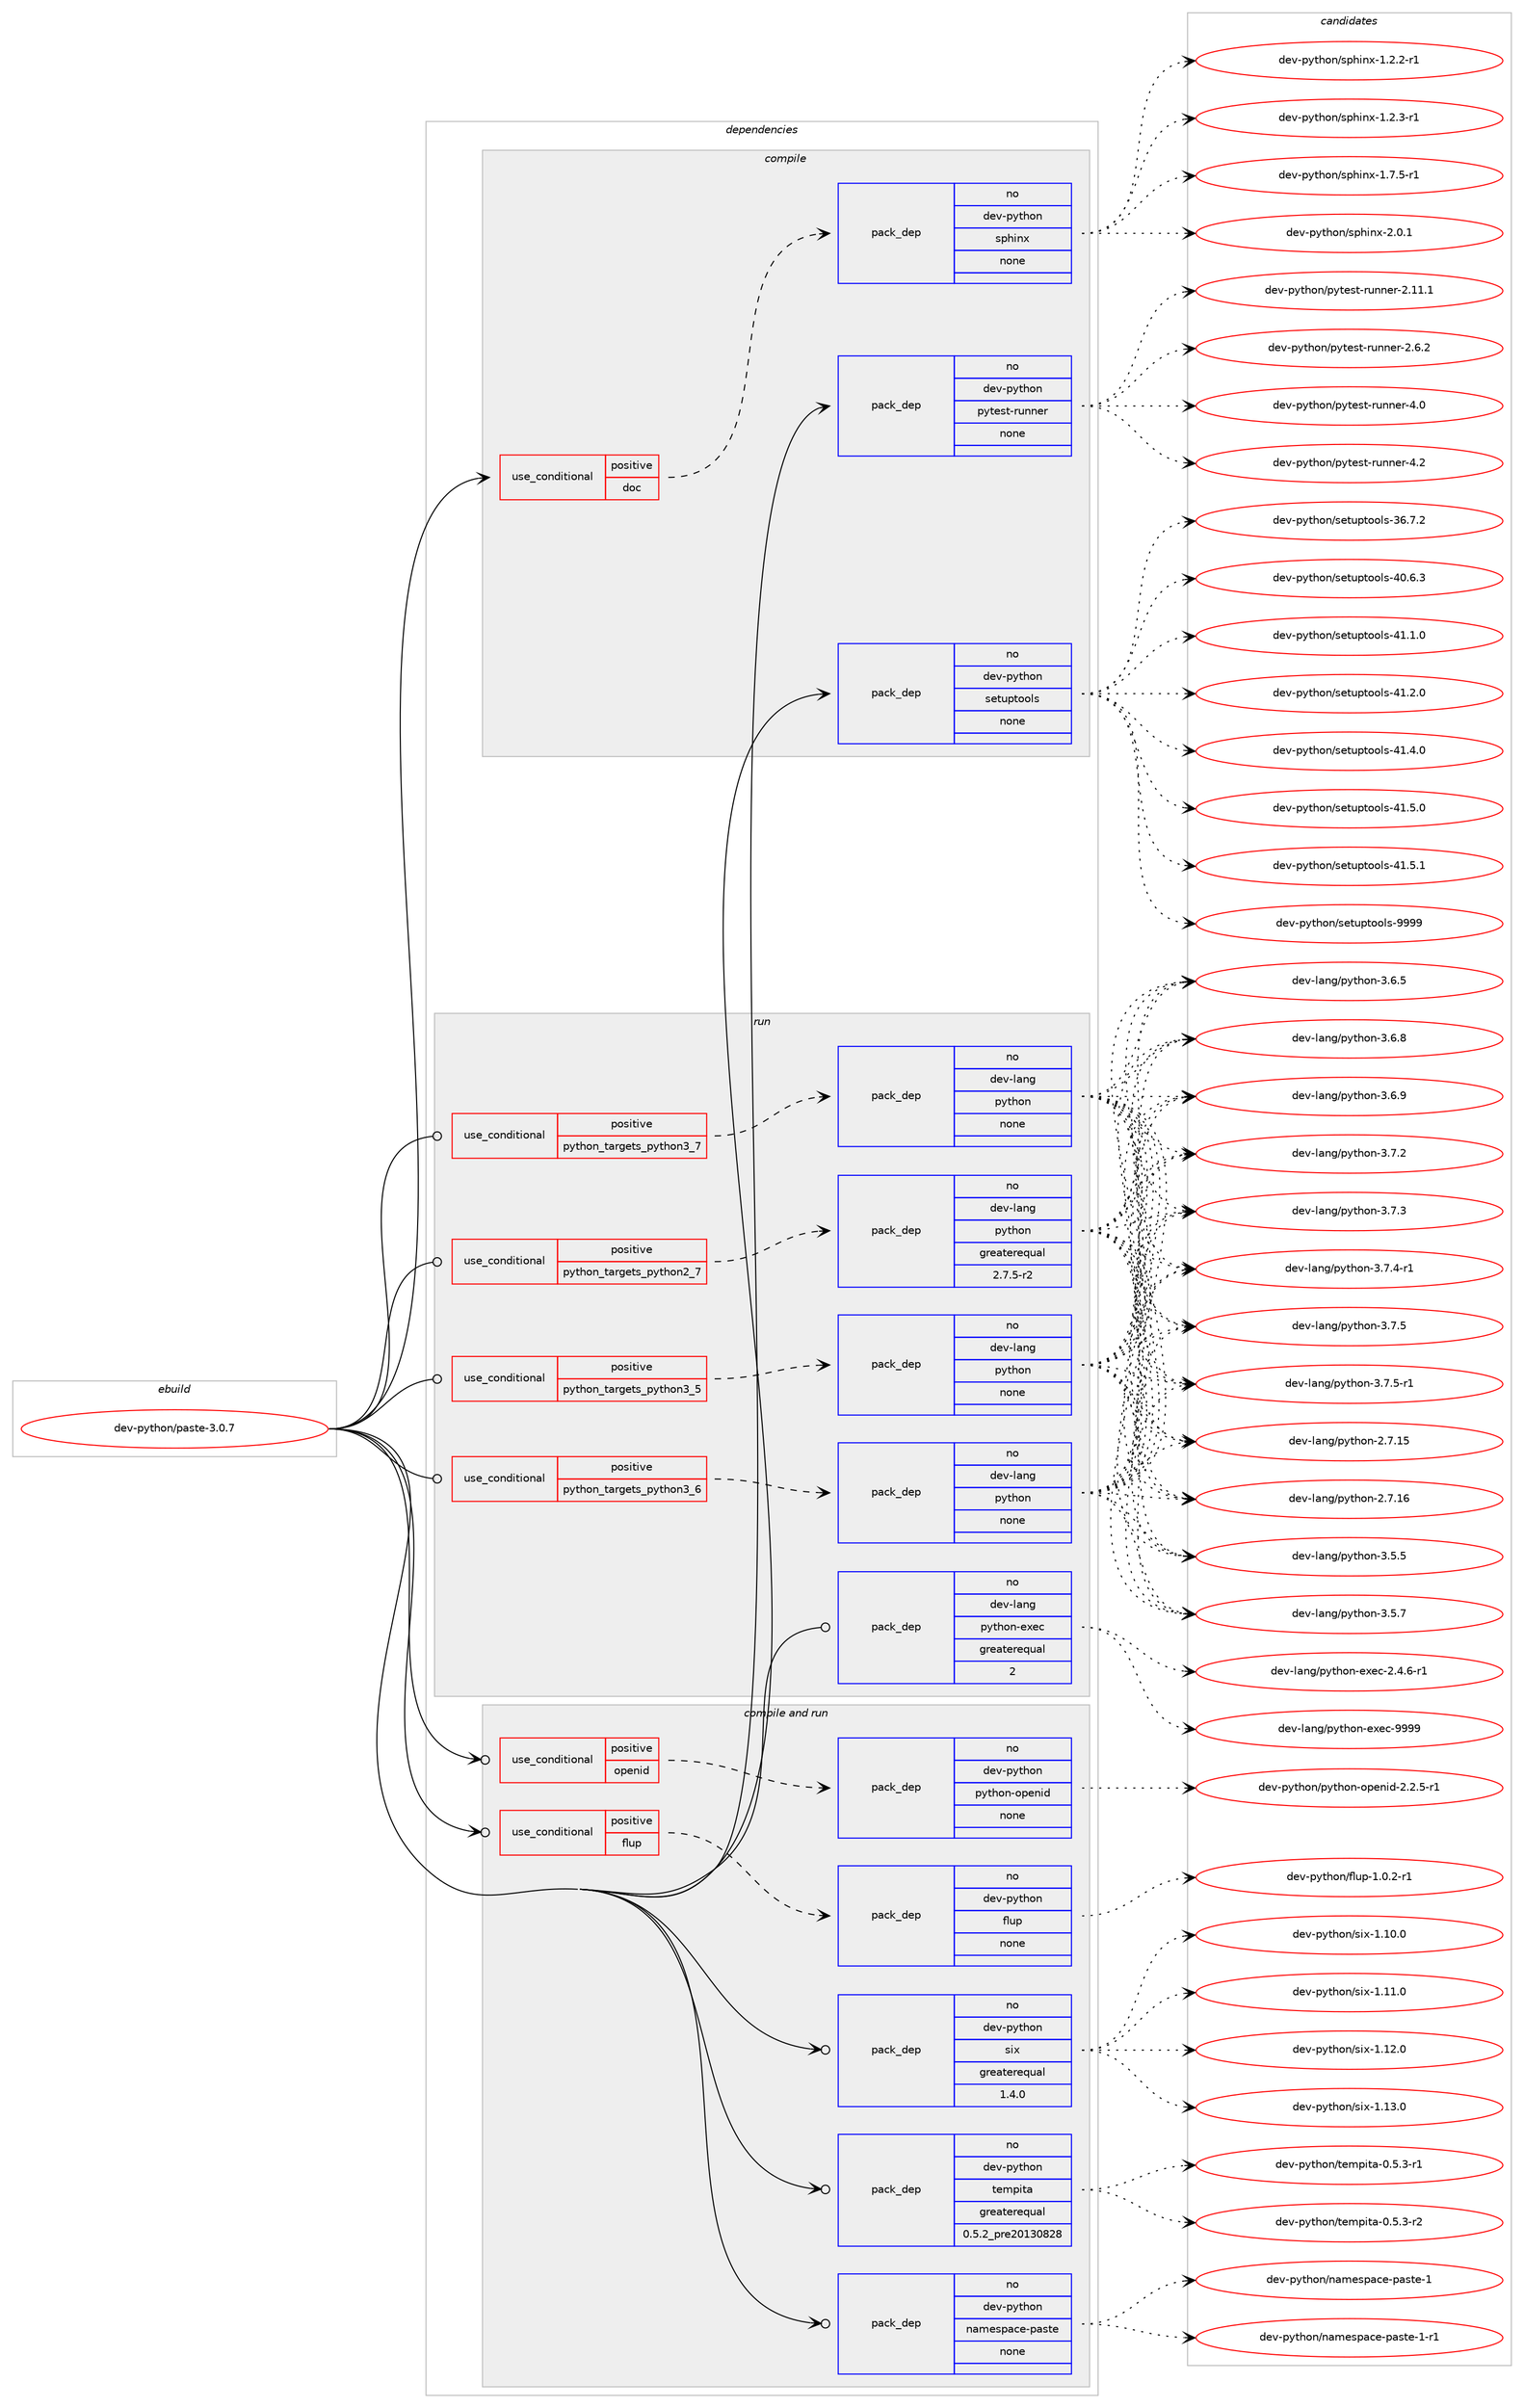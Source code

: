 digraph prolog {

# *************
# Graph options
# *************

newrank=true;
concentrate=true;
compound=true;
graph [rankdir=LR,fontname=Helvetica,fontsize=10,ranksep=1.5];#, ranksep=2.5, nodesep=0.2];
edge  [arrowhead=vee];
node  [fontname=Helvetica,fontsize=10];

# **********
# The ebuild
# **********

subgraph cluster_leftcol {
color=gray;
rank=same;
label=<<i>ebuild</i>>;
id [label="dev-python/paste-3.0.7", color=red, width=4, href="../dev-python/paste-3.0.7.svg"];
}

# ****************
# The dependencies
# ****************

subgraph cluster_midcol {
color=gray;
label=<<i>dependencies</i>>;
subgraph cluster_compile {
fillcolor="#eeeeee";
style=filled;
label=<<i>compile</i>>;
subgraph cond144141 {
dependency620877 [label=<<TABLE BORDER="0" CELLBORDER="1" CELLSPACING="0" CELLPADDING="4"><TR><TD ROWSPAN="3" CELLPADDING="10">use_conditional</TD></TR><TR><TD>positive</TD></TR><TR><TD>doc</TD></TR></TABLE>>, shape=none, color=red];
subgraph pack464896 {
dependency620878 [label=<<TABLE BORDER="0" CELLBORDER="1" CELLSPACING="0" CELLPADDING="4" WIDTH="220"><TR><TD ROWSPAN="6" CELLPADDING="30">pack_dep</TD></TR><TR><TD WIDTH="110">no</TD></TR><TR><TD>dev-python</TD></TR><TR><TD>sphinx</TD></TR><TR><TD>none</TD></TR><TR><TD></TD></TR></TABLE>>, shape=none, color=blue];
}
dependency620877:e -> dependency620878:w [weight=20,style="dashed",arrowhead="vee"];
}
id:e -> dependency620877:w [weight=20,style="solid",arrowhead="vee"];
subgraph pack464897 {
dependency620879 [label=<<TABLE BORDER="0" CELLBORDER="1" CELLSPACING="0" CELLPADDING="4" WIDTH="220"><TR><TD ROWSPAN="6" CELLPADDING="30">pack_dep</TD></TR><TR><TD WIDTH="110">no</TD></TR><TR><TD>dev-python</TD></TR><TR><TD>pytest-runner</TD></TR><TR><TD>none</TD></TR><TR><TD></TD></TR></TABLE>>, shape=none, color=blue];
}
id:e -> dependency620879:w [weight=20,style="solid",arrowhead="vee"];
subgraph pack464898 {
dependency620880 [label=<<TABLE BORDER="0" CELLBORDER="1" CELLSPACING="0" CELLPADDING="4" WIDTH="220"><TR><TD ROWSPAN="6" CELLPADDING="30">pack_dep</TD></TR><TR><TD WIDTH="110">no</TD></TR><TR><TD>dev-python</TD></TR><TR><TD>setuptools</TD></TR><TR><TD>none</TD></TR><TR><TD></TD></TR></TABLE>>, shape=none, color=blue];
}
id:e -> dependency620880:w [weight=20,style="solid",arrowhead="vee"];
}
subgraph cluster_compileandrun {
fillcolor="#eeeeee";
style=filled;
label=<<i>compile and run</i>>;
subgraph cond144142 {
dependency620881 [label=<<TABLE BORDER="0" CELLBORDER="1" CELLSPACING="0" CELLPADDING="4"><TR><TD ROWSPAN="3" CELLPADDING="10">use_conditional</TD></TR><TR><TD>positive</TD></TR><TR><TD>flup</TD></TR></TABLE>>, shape=none, color=red];
subgraph pack464899 {
dependency620882 [label=<<TABLE BORDER="0" CELLBORDER="1" CELLSPACING="0" CELLPADDING="4" WIDTH="220"><TR><TD ROWSPAN="6" CELLPADDING="30">pack_dep</TD></TR><TR><TD WIDTH="110">no</TD></TR><TR><TD>dev-python</TD></TR><TR><TD>flup</TD></TR><TR><TD>none</TD></TR><TR><TD></TD></TR></TABLE>>, shape=none, color=blue];
}
dependency620881:e -> dependency620882:w [weight=20,style="dashed",arrowhead="vee"];
}
id:e -> dependency620881:w [weight=20,style="solid",arrowhead="odotvee"];
subgraph cond144143 {
dependency620883 [label=<<TABLE BORDER="0" CELLBORDER="1" CELLSPACING="0" CELLPADDING="4"><TR><TD ROWSPAN="3" CELLPADDING="10">use_conditional</TD></TR><TR><TD>positive</TD></TR><TR><TD>openid</TD></TR></TABLE>>, shape=none, color=red];
subgraph pack464900 {
dependency620884 [label=<<TABLE BORDER="0" CELLBORDER="1" CELLSPACING="0" CELLPADDING="4" WIDTH="220"><TR><TD ROWSPAN="6" CELLPADDING="30">pack_dep</TD></TR><TR><TD WIDTH="110">no</TD></TR><TR><TD>dev-python</TD></TR><TR><TD>python-openid</TD></TR><TR><TD>none</TD></TR><TR><TD></TD></TR></TABLE>>, shape=none, color=blue];
}
dependency620883:e -> dependency620884:w [weight=20,style="dashed",arrowhead="vee"];
}
id:e -> dependency620883:w [weight=20,style="solid",arrowhead="odotvee"];
subgraph pack464901 {
dependency620885 [label=<<TABLE BORDER="0" CELLBORDER="1" CELLSPACING="0" CELLPADDING="4" WIDTH="220"><TR><TD ROWSPAN="6" CELLPADDING="30">pack_dep</TD></TR><TR><TD WIDTH="110">no</TD></TR><TR><TD>dev-python</TD></TR><TR><TD>namespace-paste</TD></TR><TR><TD>none</TD></TR><TR><TD></TD></TR></TABLE>>, shape=none, color=blue];
}
id:e -> dependency620885:w [weight=20,style="solid",arrowhead="odotvee"];
subgraph pack464902 {
dependency620886 [label=<<TABLE BORDER="0" CELLBORDER="1" CELLSPACING="0" CELLPADDING="4" WIDTH="220"><TR><TD ROWSPAN="6" CELLPADDING="30">pack_dep</TD></TR><TR><TD WIDTH="110">no</TD></TR><TR><TD>dev-python</TD></TR><TR><TD>six</TD></TR><TR><TD>greaterequal</TD></TR><TR><TD>1.4.0</TD></TR></TABLE>>, shape=none, color=blue];
}
id:e -> dependency620886:w [weight=20,style="solid",arrowhead="odotvee"];
subgraph pack464903 {
dependency620887 [label=<<TABLE BORDER="0" CELLBORDER="1" CELLSPACING="0" CELLPADDING="4" WIDTH="220"><TR><TD ROWSPAN="6" CELLPADDING="30">pack_dep</TD></TR><TR><TD WIDTH="110">no</TD></TR><TR><TD>dev-python</TD></TR><TR><TD>tempita</TD></TR><TR><TD>greaterequal</TD></TR><TR><TD>0.5.2_pre20130828</TD></TR></TABLE>>, shape=none, color=blue];
}
id:e -> dependency620887:w [weight=20,style="solid",arrowhead="odotvee"];
}
subgraph cluster_run {
fillcolor="#eeeeee";
style=filled;
label=<<i>run</i>>;
subgraph cond144144 {
dependency620888 [label=<<TABLE BORDER="0" CELLBORDER="1" CELLSPACING="0" CELLPADDING="4"><TR><TD ROWSPAN="3" CELLPADDING="10">use_conditional</TD></TR><TR><TD>positive</TD></TR><TR><TD>python_targets_python2_7</TD></TR></TABLE>>, shape=none, color=red];
subgraph pack464904 {
dependency620889 [label=<<TABLE BORDER="0" CELLBORDER="1" CELLSPACING="0" CELLPADDING="4" WIDTH="220"><TR><TD ROWSPAN="6" CELLPADDING="30">pack_dep</TD></TR><TR><TD WIDTH="110">no</TD></TR><TR><TD>dev-lang</TD></TR><TR><TD>python</TD></TR><TR><TD>greaterequal</TD></TR><TR><TD>2.7.5-r2</TD></TR></TABLE>>, shape=none, color=blue];
}
dependency620888:e -> dependency620889:w [weight=20,style="dashed",arrowhead="vee"];
}
id:e -> dependency620888:w [weight=20,style="solid",arrowhead="odot"];
subgraph cond144145 {
dependency620890 [label=<<TABLE BORDER="0" CELLBORDER="1" CELLSPACING="0" CELLPADDING="4"><TR><TD ROWSPAN="3" CELLPADDING="10">use_conditional</TD></TR><TR><TD>positive</TD></TR><TR><TD>python_targets_python3_5</TD></TR></TABLE>>, shape=none, color=red];
subgraph pack464905 {
dependency620891 [label=<<TABLE BORDER="0" CELLBORDER="1" CELLSPACING="0" CELLPADDING="4" WIDTH="220"><TR><TD ROWSPAN="6" CELLPADDING="30">pack_dep</TD></TR><TR><TD WIDTH="110">no</TD></TR><TR><TD>dev-lang</TD></TR><TR><TD>python</TD></TR><TR><TD>none</TD></TR><TR><TD></TD></TR></TABLE>>, shape=none, color=blue];
}
dependency620890:e -> dependency620891:w [weight=20,style="dashed",arrowhead="vee"];
}
id:e -> dependency620890:w [weight=20,style="solid",arrowhead="odot"];
subgraph cond144146 {
dependency620892 [label=<<TABLE BORDER="0" CELLBORDER="1" CELLSPACING="0" CELLPADDING="4"><TR><TD ROWSPAN="3" CELLPADDING="10">use_conditional</TD></TR><TR><TD>positive</TD></TR><TR><TD>python_targets_python3_6</TD></TR></TABLE>>, shape=none, color=red];
subgraph pack464906 {
dependency620893 [label=<<TABLE BORDER="0" CELLBORDER="1" CELLSPACING="0" CELLPADDING="4" WIDTH="220"><TR><TD ROWSPAN="6" CELLPADDING="30">pack_dep</TD></TR><TR><TD WIDTH="110">no</TD></TR><TR><TD>dev-lang</TD></TR><TR><TD>python</TD></TR><TR><TD>none</TD></TR><TR><TD></TD></TR></TABLE>>, shape=none, color=blue];
}
dependency620892:e -> dependency620893:w [weight=20,style="dashed",arrowhead="vee"];
}
id:e -> dependency620892:w [weight=20,style="solid",arrowhead="odot"];
subgraph cond144147 {
dependency620894 [label=<<TABLE BORDER="0" CELLBORDER="1" CELLSPACING="0" CELLPADDING="4"><TR><TD ROWSPAN="3" CELLPADDING="10">use_conditional</TD></TR><TR><TD>positive</TD></TR><TR><TD>python_targets_python3_7</TD></TR></TABLE>>, shape=none, color=red];
subgraph pack464907 {
dependency620895 [label=<<TABLE BORDER="0" CELLBORDER="1" CELLSPACING="0" CELLPADDING="4" WIDTH="220"><TR><TD ROWSPAN="6" CELLPADDING="30">pack_dep</TD></TR><TR><TD WIDTH="110">no</TD></TR><TR><TD>dev-lang</TD></TR><TR><TD>python</TD></TR><TR><TD>none</TD></TR><TR><TD></TD></TR></TABLE>>, shape=none, color=blue];
}
dependency620894:e -> dependency620895:w [weight=20,style="dashed",arrowhead="vee"];
}
id:e -> dependency620894:w [weight=20,style="solid",arrowhead="odot"];
subgraph pack464908 {
dependency620896 [label=<<TABLE BORDER="0" CELLBORDER="1" CELLSPACING="0" CELLPADDING="4" WIDTH="220"><TR><TD ROWSPAN="6" CELLPADDING="30">pack_dep</TD></TR><TR><TD WIDTH="110">no</TD></TR><TR><TD>dev-lang</TD></TR><TR><TD>python-exec</TD></TR><TR><TD>greaterequal</TD></TR><TR><TD>2</TD></TR></TABLE>>, shape=none, color=blue];
}
id:e -> dependency620896:w [weight=20,style="solid",arrowhead="odot"];
}
}

# **************
# The candidates
# **************

subgraph cluster_choices {
rank=same;
color=gray;
label=<<i>candidates</i>>;

subgraph choice464896 {
color=black;
nodesep=1;
choice10010111845112121116104111110471151121041051101204549465046504511449 [label="dev-python/sphinx-1.2.2-r1", color=red, width=4,href="../dev-python/sphinx-1.2.2-r1.svg"];
choice10010111845112121116104111110471151121041051101204549465046514511449 [label="dev-python/sphinx-1.2.3-r1", color=red, width=4,href="../dev-python/sphinx-1.2.3-r1.svg"];
choice10010111845112121116104111110471151121041051101204549465546534511449 [label="dev-python/sphinx-1.7.5-r1", color=red, width=4,href="../dev-python/sphinx-1.7.5-r1.svg"];
choice1001011184511212111610411111047115112104105110120455046484649 [label="dev-python/sphinx-2.0.1", color=red, width=4,href="../dev-python/sphinx-2.0.1.svg"];
dependency620878:e -> choice10010111845112121116104111110471151121041051101204549465046504511449:w [style=dotted,weight="100"];
dependency620878:e -> choice10010111845112121116104111110471151121041051101204549465046514511449:w [style=dotted,weight="100"];
dependency620878:e -> choice10010111845112121116104111110471151121041051101204549465546534511449:w [style=dotted,weight="100"];
dependency620878:e -> choice1001011184511212111610411111047115112104105110120455046484649:w [style=dotted,weight="100"];
}
subgraph choice464897 {
color=black;
nodesep=1;
choice10010111845112121116104111110471121211161011151164511411711011010111445504649494649 [label="dev-python/pytest-runner-2.11.1", color=red, width=4,href="../dev-python/pytest-runner-2.11.1.svg"];
choice100101118451121211161041111104711212111610111511645114117110110101114455046544650 [label="dev-python/pytest-runner-2.6.2", color=red, width=4,href="../dev-python/pytest-runner-2.6.2.svg"];
choice10010111845112121116104111110471121211161011151164511411711011010111445524648 [label="dev-python/pytest-runner-4.0", color=red, width=4,href="../dev-python/pytest-runner-4.0.svg"];
choice10010111845112121116104111110471121211161011151164511411711011010111445524650 [label="dev-python/pytest-runner-4.2", color=red, width=4,href="../dev-python/pytest-runner-4.2.svg"];
dependency620879:e -> choice10010111845112121116104111110471121211161011151164511411711011010111445504649494649:w [style=dotted,weight="100"];
dependency620879:e -> choice100101118451121211161041111104711212111610111511645114117110110101114455046544650:w [style=dotted,weight="100"];
dependency620879:e -> choice10010111845112121116104111110471121211161011151164511411711011010111445524648:w [style=dotted,weight="100"];
dependency620879:e -> choice10010111845112121116104111110471121211161011151164511411711011010111445524650:w [style=dotted,weight="100"];
}
subgraph choice464898 {
color=black;
nodesep=1;
choice100101118451121211161041111104711510111611711211611111110811545515446554650 [label="dev-python/setuptools-36.7.2", color=red, width=4,href="../dev-python/setuptools-36.7.2.svg"];
choice100101118451121211161041111104711510111611711211611111110811545524846544651 [label="dev-python/setuptools-40.6.3", color=red, width=4,href="../dev-python/setuptools-40.6.3.svg"];
choice100101118451121211161041111104711510111611711211611111110811545524946494648 [label="dev-python/setuptools-41.1.0", color=red, width=4,href="../dev-python/setuptools-41.1.0.svg"];
choice100101118451121211161041111104711510111611711211611111110811545524946504648 [label="dev-python/setuptools-41.2.0", color=red, width=4,href="../dev-python/setuptools-41.2.0.svg"];
choice100101118451121211161041111104711510111611711211611111110811545524946524648 [label="dev-python/setuptools-41.4.0", color=red, width=4,href="../dev-python/setuptools-41.4.0.svg"];
choice100101118451121211161041111104711510111611711211611111110811545524946534648 [label="dev-python/setuptools-41.5.0", color=red, width=4,href="../dev-python/setuptools-41.5.0.svg"];
choice100101118451121211161041111104711510111611711211611111110811545524946534649 [label="dev-python/setuptools-41.5.1", color=red, width=4,href="../dev-python/setuptools-41.5.1.svg"];
choice10010111845112121116104111110471151011161171121161111111081154557575757 [label="dev-python/setuptools-9999", color=red, width=4,href="../dev-python/setuptools-9999.svg"];
dependency620880:e -> choice100101118451121211161041111104711510111611711211611111110811545515446554650:w [style=dotted,weight="100"];
dependency620880:e -> choice100101118451121211161041111104711510111611711211611111110811545524846544651:w [style=dotted,weight="100"];
dependency620880:e -> choice100101118451121211161041111104711510111611711211611111110811545524946494648:w [style=dotted,weight="100"];
dependency620880:e -> choice100101118451121211161041111104711510111611711211611111110811545524946504648:w [style=dotted,weight="100"];
dependency620880:e -> choice100101118451121211161041111104711510111611711211611111110811545524946524648:w [style=dotted,weight="100"];
dependency620880:e -> choice100101118451121211161041111104711510111611711211611111110811545524946534648:w [style=dotted,weight="100"];
dependency620880:e -> choice100101118451121211161041111104711510111611711211611111110811545524946534649:w [style=dotted,weight="100"];
dependency620880:e -> choice10010111845112121116104111110471151011161171121161111111081154557575757:w [style=dotted,weight="100"];
}
subgraph choice464899 {
color=black;
nodesep=1;
choice10010111845112121116104111110471021081171124549464846504511449 [label="dev-python/flup-1.0.2-r1", color=red, width=4,href="../dev-python/flup-1.0.2-r1.svg"];
dependency620882:e -> choice10010111845112121116104111110471021081171124549464846504511449:w [style=dotted,weight="100"];
}
subgraph choice464900 {
color=black;
nodesep=1;
choice1001011184511212111610411111047112121116104111110451111121011101051004550465046534511449 [label="dev-python/python-openid-2.2.5-r1", color=red, width=4,href="../dev-python/python-openid-2.2.5-r1.svg"];
dependency620884:e -> choice1001011184511212111610411111047112121116104111110451111121011101051004550465046534511449:w [style=dotted,weight="100"];
}
subgraph choice464901 {
color=black;
nodesep=1;
choice100101118451121211161041111104711097109101115112979910145112971151161014549 [label="dev-python/namespace-paste-1", color=red, width=4,href="../dev-python/namespace-paste-1.svg"];
choice1001011184511212111610411111047110971091011151129799101451129711511610145494511449 [label="dev-python/namespace-paste-1-r1", color=red, width=4,href="../dev-python/namespace-paste-1-r1.svg"];
dependency620885:e -> choice100101118451121211161041111104711097109101115112979910145112971151161014549:w [style=dotted,weight="100"];
dependency620885:e -> choice1001011184511212111610411111047110971091011151129799101451129711511610145494511449:w [style=dotted,weight="100"];
}
subgraph choice464902 {
color=black;
nodesep=1;
choice100101118451121211161041111104711510512045494649484648 [label="dev-python/six-1.10.0", color=red, width=4,href="../dev-python/six-1.10.0.svg"];
choice100101118451121211161041111104711510512045494649494648 [label="dev-python/six-1.11.0", color=red, width=4,href="../dev-python/six-1.11.0.svg"];
choice100101118451121211161041111104711510512045494649504648 [label="dev-python/six-1.12.0", color=red, width=4,href="../dev-python/six-1.12.0.svg"];
choice100101118451121211161041111104711510512045494649514648 [label="dev-python/six-1.13.0", color=red, width=4,href="../dev-python/six-1.13.0.svg"];
dependency620886:e -> choice100101118451121211161041111104711510512045494649484648:w [style=dotted,weight="100"];
dependency620886:e -> choice100101118451121211161041111104711510512045494649494648:w [style=dotted,weight="100"];
dependency620886:e -> choice100101118451121211161041111104711510512045494649504648:w [style=dotted,weight="100"];
dependency620886:e -> choice100101118451121211161041111104711510512045494649514648:w [style=dotted,weight="100"];
}
subgraph choice464903 {
color=black;
nodesep=1;
choice1001011184511212111610411111047116101109112105116974548465346514511449 [label="dev-python/tempita-0.5.3-r1", color=red, width=4,href="../dev-python/tempita-0.5.3-r1.svg"];
choice1001011184511212111610411111047116101109112105116974548465346514511450 [label="dev-python/tempita-0.5.3-r2", color=red, width=4,href="../dev-python/tempita-0.5.3-r2.svg"];
dependency620887:e -> choice1001011184511212111610411111047116101109112105116974548465346514511449:w [style=dotted,weight="100"];
dependency620887:e -> choice1001011184511212111610411111047116101109112105116974548465346514511450:w [style=dotted,weight="100"];
}
subgraph choice464904 {
color=black;
nodesep=1;
choice10010111845108971101034711212111610411111045504655464953 [label="dev-lang/python-2.7.15", color=red, width=4,href="../dev-lang/python-2.7.15.svg"];
choice10010111845108971101034711212111610411111045504655464954 [label="dev-lang/python-2.7.16", color=red, width=4,href="../dev-lang/python-2.7.16.svg"];
choice100101118451089711010347112121116104111110455146534653 [label="dev-lang/python-3.5.5", color=red, width=4,href="../dev-lang/python-3.5.5.svg"];
choice100101118451089711010347112121116104111110455146534655 [label="dev-lang/python-3.5.7", color=red, width=4,href="../dev-lang/python-3.5.7.svg"];
choice100101118451089711010347112121116104111110455146544653 [label="dev-lang/python-3.6.5", color=red, width=4,href="../dev-lang/python-3.6.5.svg"];
choice100101118451089711010347112121116104111110455146544656 [label="dev-lang/python-3.6.8", color=red, width=4,href="../dev-lang/python-3.6.8.svg"];
choice100101118451089711010347112121116104111110455146544657 [label="dev-lang/python-3.6.9", color=red, width=4,href="../dev-lang/python-3.6.9.svg"];
choice100101118451089711010347112121116104111110455146554650 [label="dev-lang/python-3.7.2", color=red, width=4,href="../dev-lang/python-3.7.2.svg"];
choice100101118451089711010347112121116104111110455146554651 [label="dev-lang/python-3.7.3", color=red, width=4,href="../dev-lang/python-3.7.3.svg"];
choice1001011184510897110103471121211161041111104551465546524511449 [label="dev-lang/python-3.7.4-r1", color=red, width=4,href="../dev-lang/python-3.7.4-r1.svg"];
choice100101118451089711010347112121116104111110455146554653 [label="dev-lang/python-3.7.5", color=red, width=4,href="../dev-lang/python-3.7.5.svg"];
choice1001011184510897110103471121211161041111104551465546534511449 [label="dev-lang/python-3.7.5-r1", color=red, width=4,href="../dev-lang/python-3.7.5-r1.svg"];
dependency620889:e -> choice10010111845108971101034711212111610411111045504655464953:w [style=dotted,weight="100"];
dependency620889:e -> choice10010111845108971101034711212111610411111045504655464954:w [style=dotted,weight="100"];
dependency620889:e -> choice100101118451089711010347112121116104111110455146534653:w [style=dotted,weight="100"];
dependency620889:e -> choice100101118451089711010347112121116104111110455146534655:w [style=dotted,weight="100"];
dependency620889:e -> choice100101118451089711010347112121116104111110455146544653:w [style=dotted,weight="100"];
dependency620889:e -> choice100101118451089711010347112121116104111110455146544656:w [style=dotted,weight="100"];
dependency620889:e -> choice100101118451089711010347112121116104111110455146544657:w [style=dotted,weight="100"];
dependency620889:e -> choice100101118451089711010347112121116104111110455146554650:w [style=dotted,weight="100"];
dependency620889:e -> choice100101118451089711010347112121116104111110455146554651:w [style=dotted,weight="100"];
dependency620889:e -> choice1001011184510897110103471121211161041111104551465546524511449:w [style=dotted,weight="100"];
dependency620889:e -> choice100101118451089711010347112121116104111110455146554653:w [style=dotted,weight="100"];
dependency620889:e -> choice1001011184510897110103471121211161041111104551465546534511449:w [style=dotted,weight="100"];
}
subgraph choice464905 {
color=black;
nodesep=1;
choice10010111845108971101034711212111610411111045504655464953 [label="dev-lang/python-2.7.15", color=red, width=4,href="../dev-lang/python-2.7.15.svg"];
choice10010111845108971101034711212111610411111045504655464954 [label="dev-lang/python-2.7.16", color=red, width=4,href="../dev-lang/python-2.7.16.svg"];
choice100101118451089711010347112121116104111110455146534653 [label="dev-lang/python-3.5.5", color=red, width=4,href="../dev-lang/python-3.5.5.svg"];
choice100101118451089711010347112121116104111110455146534655 [label="dev-lang/python-3.5.7", color=red, width=4,href="../dev-lang/python-3.5.7.svg"];
choice100101118451089711010347112121116104111110455146544653 [label="dev-lang/python-3.6.5", color=red, width=4,href="../dev-lang/python-3.6.5.svg"];
choice100101118451089711010347112121116104111110455146544656 [label="dev-lang/python-3.6.8", color=red, width=4,href="../dev-lang/python-3.6.8.svg"];
choice100101118451089711010347112121116104111110455146544657 [label="dev-lang/python-3.6.9", color=red, width=4,href="../dev-lang/python-3.6.9.svg"];
choice100101118451089711010347112121116104111110455146554650 [label="dev-lang/python-3.7.2", color=red, width=4,href="../dev-lang/python-3.7.2.svg"];
choice100101118451089711010347112121116104111110455146554651 [label="dev-lang/python-3.7.3", color=red, width=4,href="../dev-lang/python-3.7.3.svg"];
choice1001011184510897110103471121211161041111104551465546524511449 [label="dev-lang/python-3.7.4-r1", color=red, width=4,href="../dev-lang/python-3.7.4-r1.svg"];
choice100101118451089711010347112121116104111110455146554653 [label="dev-lang/python-3.7.5", color=red, width=4,href="../dev-lang/python-3.7.5.svg"];
choice1001011184510897110103471121211161041111104551465546534511449 [label="dev-lang/python-3.7.5-r1", color=red, width=4,href="../dev-lang/python-3.7.5-r1.svg"];
dependency620891:e -> choice10010111845108971101034711212111610411111045504655464953:w [style=dotted,weight="100"];
dependency620891:e -> choice10010111845108971101034711212111610411111045504655464954:w [style=dotted,weight="100"];
dependency620891:e -> choice100101118451089711010347112121116104111110455146534653:w [style=dotted,weight="100"];
dependency620891:e -> choice100101118451089711010347112121116104111110455146534655:w [style=dotted,weight="100"];
dependency620891:e -> choice100101118451089711010347112121116104111110455146544653:w [style=dotted,weight="100"];
dependency620891:e -> choice100101118451089711010347112121116104111110455146544656:w [style=dotted,weight="100"];
dependency620891:e -> choice100101118451089711010347112121116104111110455146544657:w [style=dotted,weight="100"];
dependency620891:e -> choice100101118451089711010347112121116104111110455146554650:w [style=dotted,weight="100"];
dependency620891:e -> choice100101118451089711010347112121116104111110455146554651:w [style=dotted,weight="100"];
dependency620891:e -> choice1001011184510897110103471121211161041111104551465546524511449:w [style=dotted,weight="100"];
dependency620891:e -> choice100101118451089711010347112121116104111110455146554653:w [style=dotted,weight="100"];
dependency620891:e -> choice1001011184510897110103471121211161041111104551465546534511449:w [style=dotted,weight="100"];
}
subgraph choice464906 {
color=black;
nodesep=1;
choice10010111845108971101034711212111610411111045504655464953 [label="dev-lang/python-2.7.15", color=red, width=4,href="../dev-lang/python-2.7.15.svg"];
choice10010111845108971101034711212111610411111045504655464954 [label="dev-lang/python-2.7.16", color=red, width=4,href="../dev-lang/python-2.7.16.svg"];
choice100101118451089711010347112121116104111110455146534653 [label="dev-lang/python-3.5.5", color=red, width=4,href="../dev-lang/python-3.5.5.svg"];
choice100101118451089711010347112121116104111110455146534655 [label="dev-lang/python-3.5.7", color=red, width=4,href="../dev-lang/python-3.5.7.svg"];
choice100101118451089711010347112121116104111110455146544653 [label="dev-lang/python-3.6.5", color=red, width=4,href="../dev-lang/python-3.6.5.svg"];
choice100101118451089711010347112121116104111110455146544656 [label="dev-lang/python-3.6.8", color=red, width=4,href="../dev-lang/python-3.6.8.svg"];
choice100101118451089711010347112121116104111110455146544657 [label="dev-lang/python-3.6.9", color=red, width=4,href="../dev-lang/python-3.6.9.svg"];
choice100101118451089711010347112121116104111110455146554650 [label="dev-lang/python-3.7.2", color=red, width=4,href="../dev-lang/python-3.7.2.svg"];
choice100101118451089711010347112121116104111110455146554651 [label="dev-lang/python-3.7.3", color=red, width=4,href="../dev-lang/python-3.7.3.svg"];
choice1001011184510897110103471121211161041111104551465546524511449 [label="dev-lang/python-3.7.4-r1", color=red, width=4,href="../dev-lang/python-3.7.4-r1.svg"];
choice100101118451089711010347112121116104111110455146554653 [label="dev-lang/python-3.7.5", color=red, width=4,href="../dev-lang/python-3.7.5.svg"];
choice1001011184510897110103471121211161041111104551465546534511449 [label="dev-lang/python-3.7.5-r1", color=red, width=4,href="../dev-lang/python-3.7.5-r1.svg"];
dependency620893:e -> choice10010111845108971101034711212111610411111045504655464953:w [style=dotted,weight="100"];
dependency620893:e -> choice10010111845108971101034711212111610411111045504655464954:w [style=dotted,weight="100"];
dependency620893:e -> choice100101118451089711010347112121116104111110455146534653:w [style=dotted,weight="100"];
dependency620893:e -> choice100101118451089711010347112121116104111110455146534655:w [style=dotted,weight="100"];
dependency620893:e -> choice100101118451089711010347112121116104111110455146544653:w [style=dotted,weight="100"];
dependency620893:e -> choice100101118451089711010347112121116104111110455146544656:w [style=dotted,weight="100"];
dependency620893:e -> choice100101118451089711010347112121116104111110455146544657:w [style=dotted,weight="100"];
dependency620893:e -> choice100101118451089711010347112121116104111110455146554650:w [style=dotted,weight="100"];
dependency620893:e -> choice100101118451089711010347112121116104111110455146554651:w [style=dotted,weight="100"];
dependency620893:e -> choice1001011184510897110103471121211161041111104551465546524511449:w [style=dotted,weight="100"];
dependency620893:e -> choice100101118451089711010347112121116104111110455146554653:w [style=dotted,weight="100"];
dependency620893:e -> choice1001011184510897110103471121211161041111104551465546534511449:w [style=dotted,weight="100"];
}
subgraph choice464907 {
color=black;
nodesep=1;
choice10010111845108971101034711212111610411111045504655464953 [label="dev-lang/python-2.7.15", color=red, width=4,href="../dev-lang/python-2.7.15.svg"];
choice10010111845108971101034711212111610411111045504655464954 [label="dev-lang/python-2.7.16", color=red, width=4,href="../dev-lang/python-2.7.16.svg"];
choice100101118451089711010347112121116104111110455146534653 [label="dev-lang/python-3.5.5", color=red, width=4,href="../dev-lang/python-3.5.5.svg"];
choice100101118451089711010347112121116104111110455146534655 [label="dev-lang/python-3.5.7", color=red, width=4,href="../dev-lang/python-3.5.7.svg"];
choice100101118451089711010347112121116104111110455146544653 [label="dev-lang/python-3.6.5", color=red, width=4,href="../dev-lang/python-3.6.5.svg"];
choice100101118451089711010347112121116104111110455146544656 [label="dev-lang/python-3.6.8", color=red, width=4,href="../dev-lang/python-3.6.8.svg"];
choice100101118451089711010347112121116104111110455146544657 [label="dev-lang/python-3.6.9", color=red, width=4,href="../dev-lang/python-3.6.9.svg"];
choice100101118451089711010347112121116104111110455146554650 [label="dev-lang/python-3.7.2", color=red, width=4,href="../dev-lang/python-3.7.2.svg"];
choice100101118451089711010347112121116104111110455146554651 [label="dev-lang/python-3.7.3", color=red, width=4,href="../dev-lang/python-3.7.3.svg"];
choice1001011184510897110103471121211161041111104551465546524511449 [label="dev-lang/python-3.7.4-r1", color=red, width=4,href="../dev-lang/python-3.7.4-r1.svg"];
choice100101118451089711010347112121116104111110455146554653 [label="dev-lang/python-3.7.5", color=red, width=4,href="../dev-lang/python-3.7.5.svg"];
choice1001011184510897110103471121211161041111104551465546534511449 [label="dev-lang/python-3.7.5-r1", color=red, width=4,href="../dev-lang/python-3.7.5-r1.svg"];
dependency620895:e -> choice10010111845108971101034711212111610411111045504655464953:w [style=dotted,weight="100"];
dependency620895:e -> choice10010111845108971101034711212111610411111045504655464954:w [style=dotted,weight="100"];
dependency620895:e -> choice100101118451089711010347112121116104111110455146534653:w [style=dotted,weight="100"];
dependency620895:e -> choice100101118451089711010347112121116104111110455146534655:w [style=dotted,weight="100"];
dependency620895:e -> choice100101118451089711010347112121116104111110455146544653:w [style=dotted,weight="100"];
dependency620895:e -> choice100101118451089711010347112121116104111110455146544656:w [style=dotted,weight="100"];
dependency620895:e -> choice100101118451089711010347112121116104111110455146544657:w [style=dotted,weight="100"];
dependency620895:e -> choice100101118451089711010347112121116104111110455146554650:w [style=dotted,weight="100"];
dependency620895:e -> choice100101118451089711010347112121116104111110455146554651:w [style=dotted,weight="100"];
dependency620895:e -> choice1001011184510897110103471121211161041111104551465546524511449:w [style=dotted,weight="100"];
dependency620895:e -> choice100101118451089711010347112121116104111110455146554653:w [style=dotted,weight="100"];
dependency620895:e -> choice1001011184510897110103471121211161041111104551465546534511449:w [style=dotted,weight="100"];
}
subgraph choice464908 {
color=black;
nodesep=1;
choice10010111845108971101034711212111610411111045101120101994550465246544511449 [label="dev-lang/python-exec-2.4.6-r1", color=red, width=4,href="../dev-lang/python-exec-2.4.6-r1.svg"];
choice10010111845108971101034711212111610411111045101120101994557575757 [label="dev-lang/python-exec-9999", color=red, width=4,href="../dev-lang/python-exec-9999.svg"];
dependency620896:e -> choice10010111845108971101034711212111610411111045101120101994550465246544511449:w [style=dotted,weight="100"];
dependency620896:e -> choice10010111845108971101034711212111610411111045101120101994557575757:w [style=dotted,weight="100"];
}
}

}
